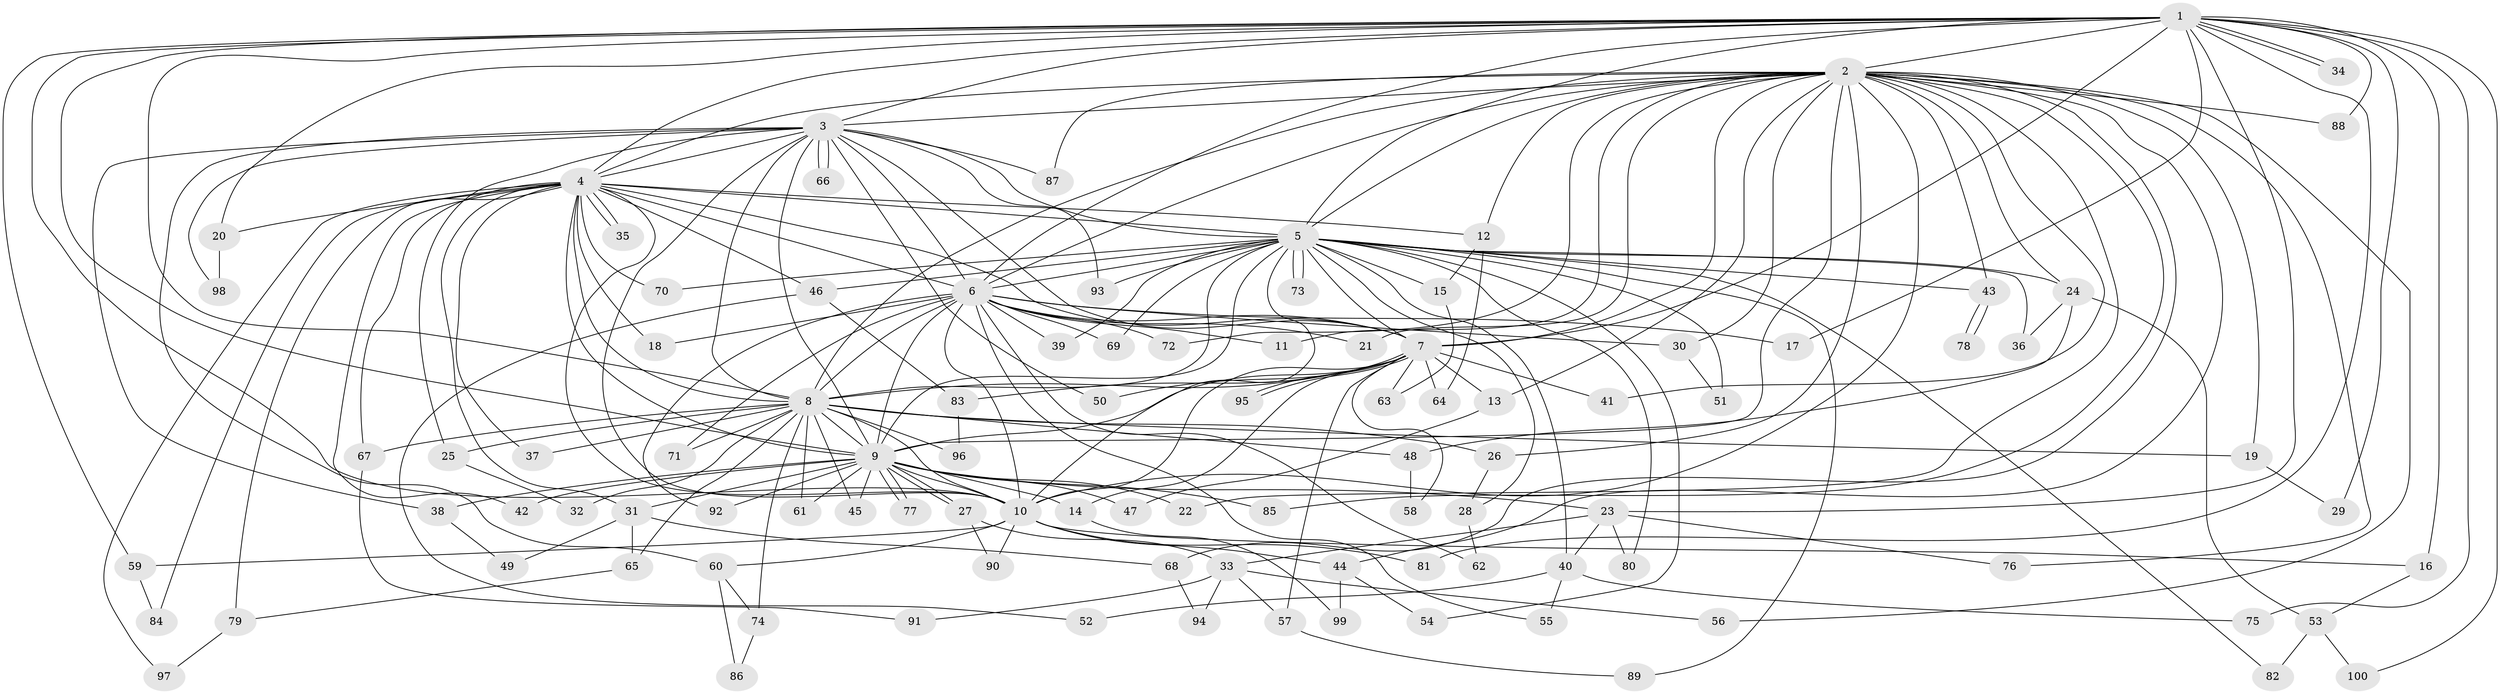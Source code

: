 // Generated by graph-tools (version 1.1) at 2025/11/02/21/25 10:11:07]
// undirected, 100 vertices, 225 edges
graph export_dot {
graph [start="1"]
  node [color=gray90,style=filled];
  1;
  2;
  3;
  4;
  5;
  6;
  7;
  8;
  9;
  10;
  11;
  12;
  13;
  14;
  15;
  16;
  17;
  18;
  19;
  20;
  21;
  22;
  23;
  24;
  25;
  26;
  27;
  28;
  29;
  30;
  31;
  32;
  33;
  34;
  35;
  36;
  37;
  38;
  39;
  40;
  41;
  42;
  43;
  44;
  45;
  46;
  47;
  48;
  49;
  50;
  51;
  52;
  53;
  54;
  55;
  56;
  57;
  58;
  59;
  60;
  61;
  62;
  63;
  64;
  65;
  66;
  67;
  68;
  69;
  70;
  71;
  72;
  73;
  74;
  75;
  76;
  77;
  78;
  79;
  80;
  81;
  82;
  83;
  84;
  85;
  86;
  87;
  88;
  89;
  90;
  91;
  92;
  93;
  94;
  95;
  96;
  97;
  98;
  99;
  100;
  1 -- 2;
  1 -- 3;
  1 -- 4;
  1 -- 5;
  1 -- 6;
  1 -- 7;
  1 -- 8;
  1 -- 9;
  1 -- 10;
  1 -- 16;
  1 -- 17;
  1 -- 20;
  1 -- 23;
  1 -- 29;
  1 -- 34;
  1 -- 34;
  1 -- 59;
  1 -- 75;
  1 -- 81;
  1 -- 88;
  1 -- 100;
  2 -- 3;
  2 -- 4;
  2 -- 5;
  2 -- 6;
  2 -- 7;
  2 -- 8;
  2 -- 9;
  2 -- 10;
  2 -- 11;
  2 -- 12;
  2 -- 13;
  2 -- 19;
  2 -- 21;
  2 -- 22;
  2 -- 24;
  2 -- 26;
  2 -- 30;
  2 -- 41;
  2 -- 43;
  2 -- 44;
  2 -- 56;
  2 -- 68;
  2 -- 72;
  2 -- 76;
  2 -- 85;
  2 -- 87;
  2 -- 88;
  3 -- 4;
  3 -- 5;
  3 -- 6;
  3 -- 7;
  3 -- 8;
  3 -- 9;
  3 -- 10;
  3 -- 25;
  3 -- 38;
  3 -- 50;
  3 -- 60;
  3 -- 66;
  3 -- 66;
  3 -- 87;
  3 -- 93;
  3 -- 98;
  4 -- 5;
  4 -- 6;
  4 -- 7;
  4 -- 8;
  4 -- 9;
  4 -- 10;
  4 -- 12;
  4 -- 18;
  4 -- 20;
  4 -- 31;
  4 -- 35;
  4 -- 35;
  4 -- 37;
  4 -- 42;
  4 -- 46;
  4 -- 67;
  4 -- 70;
  4 -- 79;
  4 -- 84;
  4 -- 97;
  5 -- 6;
  5 -- 7;
  5 -- 8;
  5 -- 9;
  5 -- 10;
  5 -- 15;
  5 -- 24;
  5 -- 28;
  5 -- 36;
  5 -- 39;
  5 -- 40;
  5 -- 43;
  5 -- 46;
  5 -- 51;
  5 -- 54;
  5 -- 69;
  5 -- 70;
  5 -- 73;
  5 -- 73;
  5 -- 80;
  5 -- 82;
  5 -- 89;
  5 -- 93;
  6 -- 7;
  6 -- 8;
  6 -- 9;
  6 -- 10;
  6 -- 11;
  6 -- 17;
  6 -- 18;
  6 -- 21;
  6 -- 30;
  6 -- 39;
  6 -- 55;
  6 -- 62;
  6 -- 69;
  6 -- 71;
  6 -- 72;
  6 -- 92;
  7 -- 8;
  7 -- 9;
  7 -- 10;
  7 -- 13;
  7 -- 14;
  7 -- 41;
  7 -- 50;
  7 -- 57;
  7 -- 58;
  7 -- 63;
  7 -- 64;
  7 -- 83;
  7 -- 95;
  7 -- 95;
  8 -- 9;
  8 -- 10;
  8 -- 19;
  8 -- 25;
  8 -- 26;
  8 -- 32;
  8 -- 37;
  8 -- 45;
  8 -- 48;
  8 -- 61;
  8 -- 65;
  8 -- 67;
  8 -- 71;
  8 -- 74;
  8 -- 96;
  9 -- 10;
  9 -- 14;
  9 -- 22;
  9 -- 23;
  9 -- 27;
  9 -- 27;
  9 -- 31;
  9 -- 38;
  9 -- 42;
  9 -- 45;
  9 -- 47;
  9 -- 61;
  9 -- 77;
  9 -- 77;
  9 -- 85;
  9 -- 92;
  10 -- 16;
  10 -- 44;
  10 -- 59;
  10 -- 60;
  10 -- 81;
  10 -- 90;
  12 -- 15;
  12 -- 64;
  13 -- 47;
  14 -- 99;
  15 -- 63;
  16 -- 53;
  19 -- 29;
  20 -- 98;
  23 -- 33;
  23 -- 40;
  23 -- 76;
  23 -- 80;
  24 -- 36;
  24 -- 48;
  24 -- 53;
  25 -- 32;
  26 -- 28;
  27 -- 33;
  27 -- 90;
  28 -- 62;
  30 -- 51;
  31 -- 49;
  31 -- 65;
  31 -- 68;
  33 -- 56;
  33 -- 57;
  33 -- 91;
  33 -- 94;
  38 -- 49;
  40 -- 52;
  40 -- 55;
  40 -- 75;
  43 -- 78;
  43 -- 78;
  44 -- 54;
  44 -- 99;
  46 -- 52;
  46 -- 83;
  48 -- 58;
  53 -- 82;
  53 -- 100;
  57 -- 89;
  59 -- 84;
  60 -- 74;
  60 -- 86;
  65 -- 79;
  67 -- 91;
  68 -- 94;
  74 -- 86;
  79 -- 97;
  83 -- 96;
}
